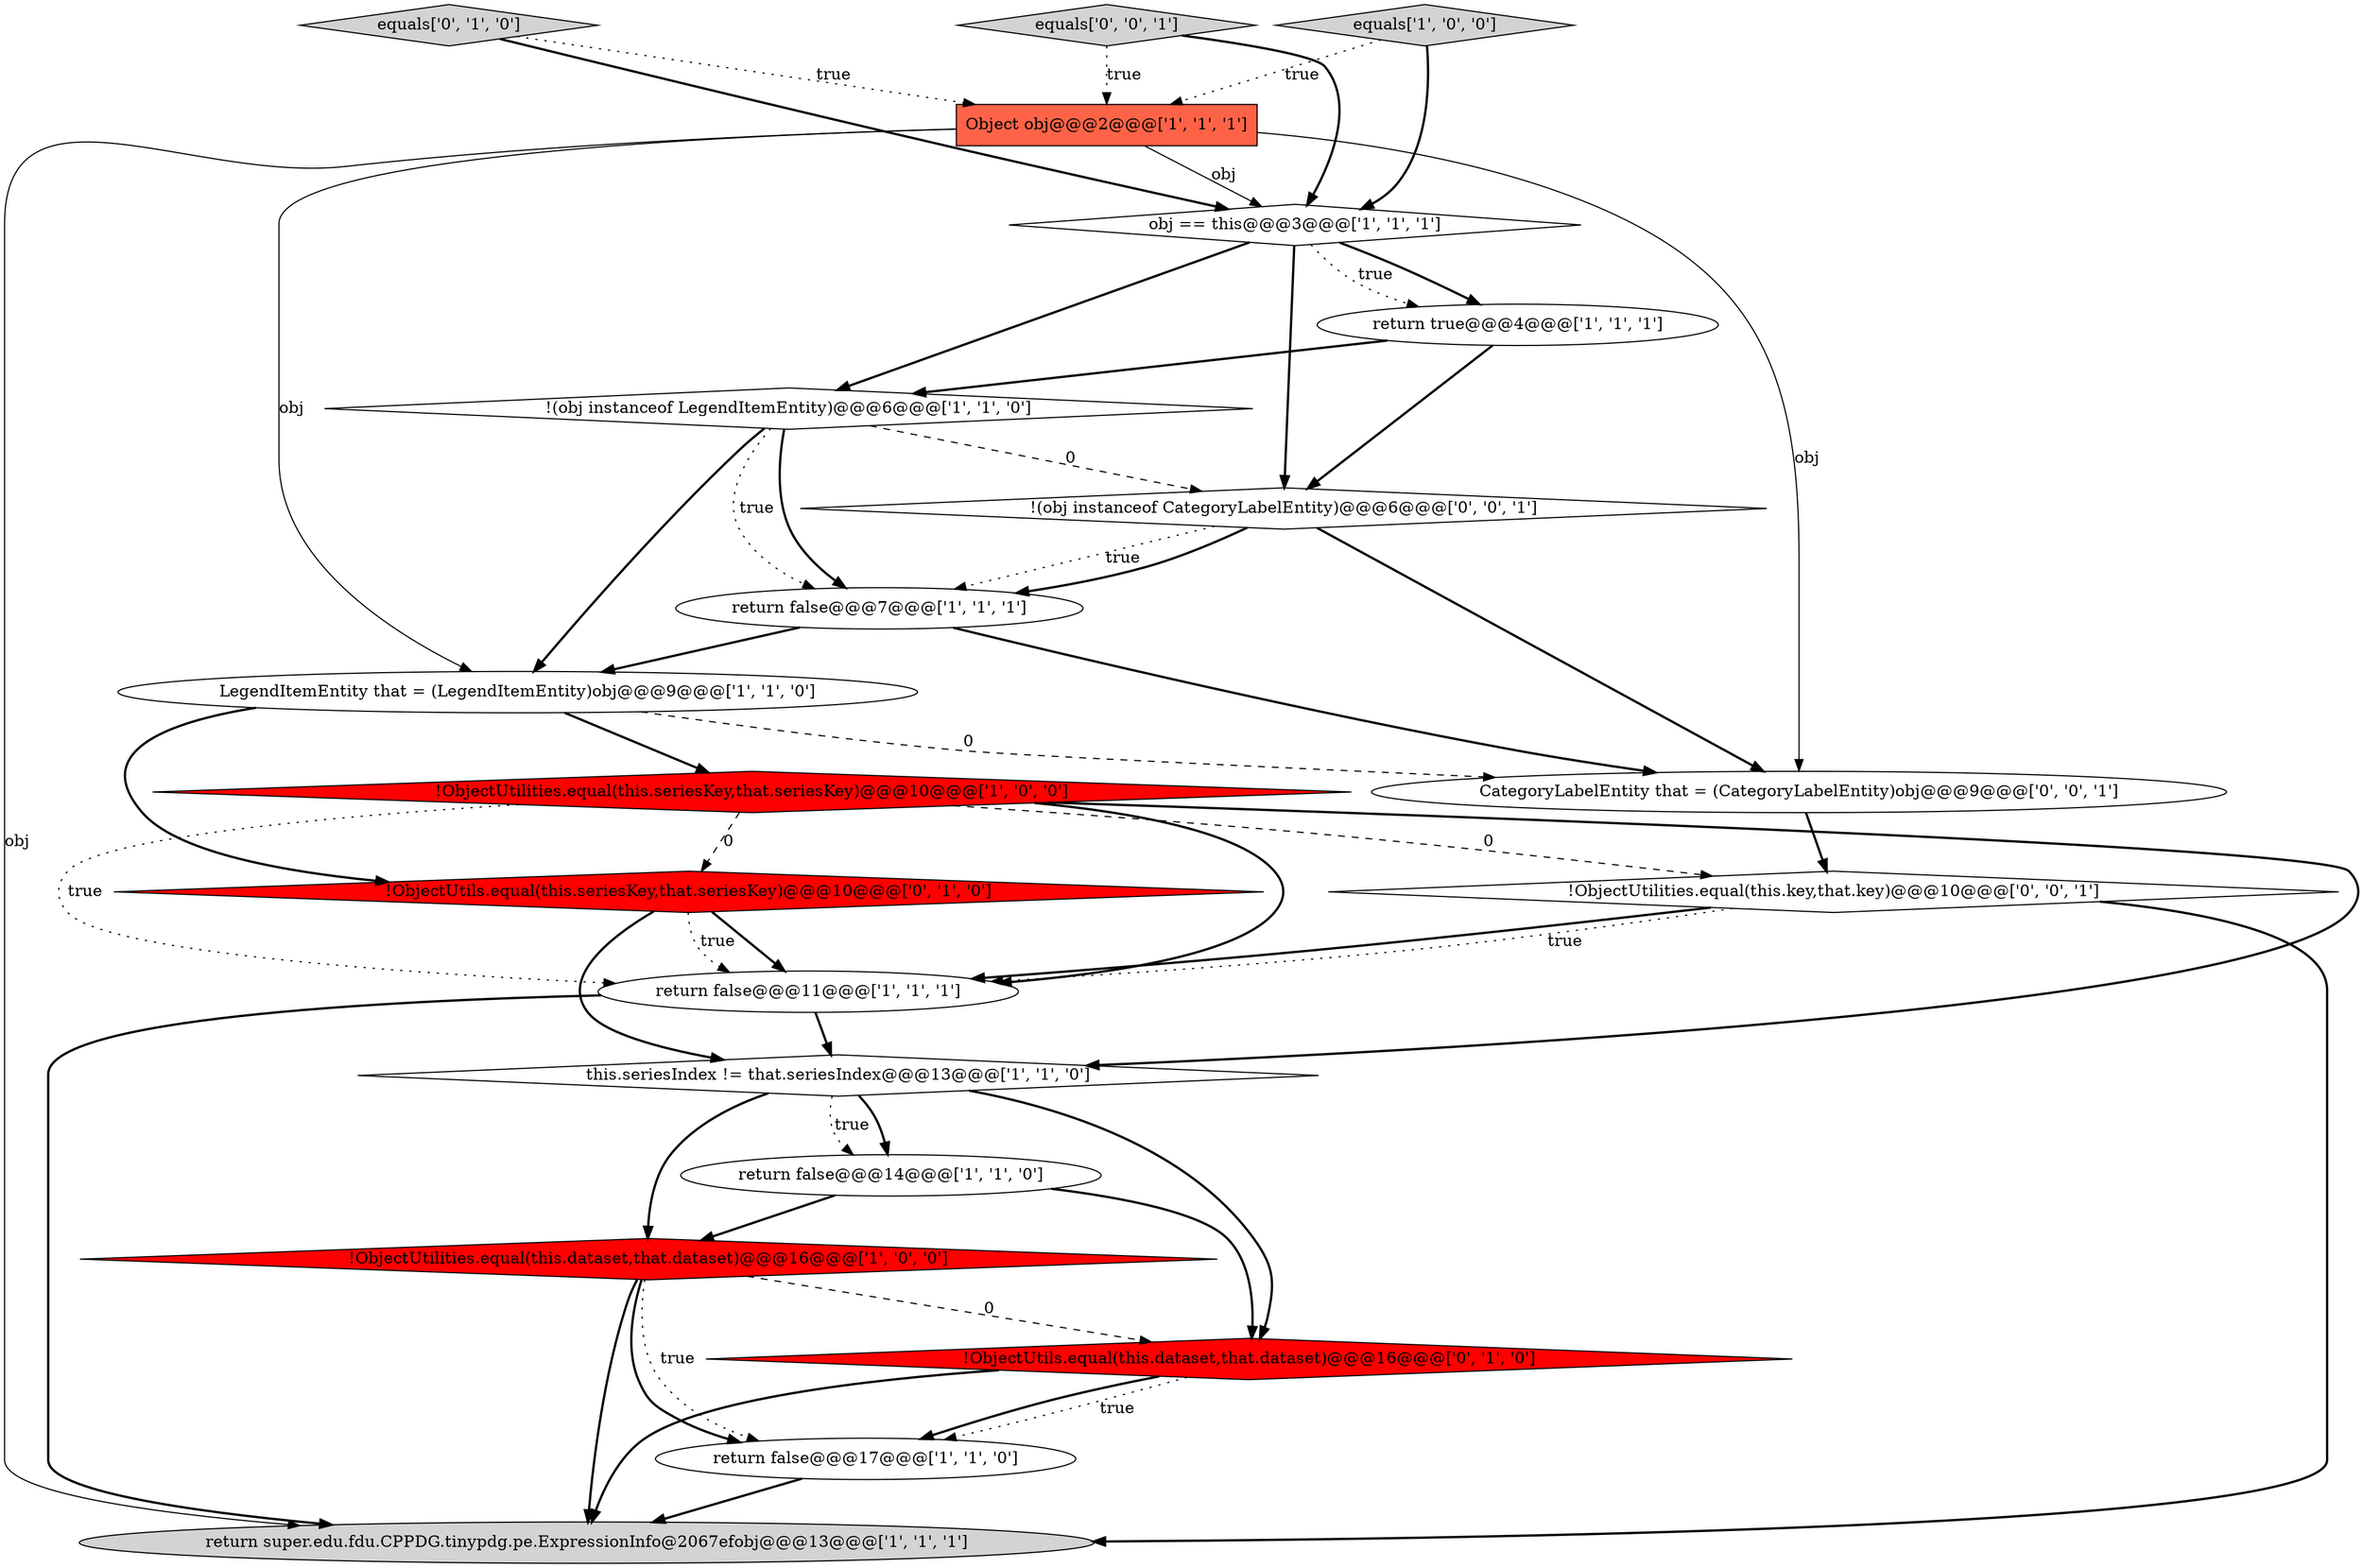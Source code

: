 digraph {
20 [style = filled, label = "CategoryLabelEntity that = (CategoryLabelEntity)obj@@@9@@@['0', '0', '1']", fillcolor = white, shape = ellipse image = "AAA0AAABBB3BBB"];
11 [style = filled, label = "LegendItemEntity that = (LegendItemEntity)obj@@@9@@@['1', '1', '0']", fillcolor = white, shape = ellipse image = "AAA0AAABBB1BBB"];
1 [style = filled, label = "return false@@@14@@@['1', '1', '0']", fillcolor = white, shape = ellipse image = "AAA0AAABBB1BBB"];
3 [style = filled, label = "equals['1', '0', '0']", fillcolor = lightgray, shape = diamond image = "AAA0AAABBB1BBB"];
12 [style = filled, label = "!ObjectUtilities.equal(this.seriesKey,that.seriesKey)@@@10@@@['1', '0', '0']", fillcolor = red, shape = diamond image = "AAA1AAABBB1BBB"];
18 [style = filled, label = "!(obj instanceof CategoryLabelEntity)@@@6@@@['0', '0', '1']", fillcolor = white, shape = diamond image = "AAA0AAABBB3BBB"];
0 [style = filled, label = "return false@@@7@@@['1', '1', '1']", fillcolor = white, shape = ellipse image = "AAA0AAABBB1BBB"];
6 [style = filled, label = "return false@@@11@@@['1', '1', '1']", fillcolor = white, shape = ellipse image = "AAA0AAABBB1BBB"];
17 [style = filled, label = "equals['0', '0', '1']", fillcolor = lightgray, shape = diamond image = "AAA0AAABBB3BBB"];
19 [style = filled, label = "!ObjectUtilities.equal(this.key,that.key)@@@10@@@['0', '0', '1']", fillcolor = white, shape = diamond image = "AAA0AAABBB3BBB"];
5 [style = filled, label = "Object obj@@@2@@@['1', '1', '1']", fillcolor = tomato, shape = box image = "AAA0AAABBB1BBB"];
8 [style = filled, label = "!(obj instanceof LegendItemEntity)@@@6@@@['1', '1', '0']", fillcolor = white, shape = diamond image = "AAA0AAABBB1BBB"];
10 [style = filled, label = "obj == this@@@3@@@['1', '1', '1']", fillcolor = white, shape = diamond image = "AAA0AAABBB1BBB"];
4 [style = filled, label = "return true@@@4@@@['1', '1', '1']", fillcolor = white, shape = ellipse image = "AAA0AAABBB1BBB"];
14 [style = filled, label = "equals['0', '1', '0']", fillcolor = lightgray, shape = diamond image = "AAA0AAABBB2BBB"];
16 [style = filled, label = "!ObjectUtils.equal(this.dataset,that.dataset)@@@16@@@['0', '1', '0']", fillcolor = red, shape = diamond image = "AAA1AAABBB2BBB"];
9 [style = filled, label = "return super.edu.fdu.CPPDG.tinypdg.pe.ExpressionInfo@2067efobj@@@13@@@['1', '1', '1']", fillcolor = lightgray, shape = ellipse image = "AAA0AAABBB1BBB"];
13 [style = filled, label = "!ObjectUtilities.equal(this.dataset,that.dataset)@@@16@@@['1', '0', '0']", fillcolor = red, shape = diamond image = "AAA1AAABBB1BBB"];
7 [style = filled, label = "return false@@@17@@@['1', '1', '0']", fillcolor = white, shape = ellipse image = "AAA0AAABBB1BBB"];
15 [style = filled, label = "!ObjectUtils.equal(this.seriesKey,that.seriesKey)@@@10@@@['0', '1', '0']", fillcolor = red, shape = diamond image = "AAA1AAABBB2BBB"];
2 [style = filled, label = "this.seriesIndex != that.seriesIndex@@@13@@@['1', '1', '0']", fillcolor = white, shape = diamond image = "AAA0AAABBB1BBB"];
17->10 [style = bold, label=""];
10->18 [style = bold, label=""];
15->2 [style = bold, label=""];
11->20 [style = dashed, label="0"];
2->1 [style = bold, label=""];
5->10 [style = solid, label="obj"];
16->7 [style = bold, label=""];
14->10 [style = bold, label=""];
0->11 [style = bold, label=""];
11->12 [style = bold, label=""];
15->6 [style = bold, label=""];
5->9 [style = solid, label="obj"];
5->20 [style = solid, label="obj"];
13->7 [style = dotted, label="true"];
4->18 [style = bold, label=""];
19->6 [style = bold, label=""];
12->6 [style = bold, label=""];
1->13 [style = bold, label=""];
11->15 [style = bold, label=""];
2->13 [style = bold, label=""];
6->2 [style = bold, label=""];
8->0 [style = bold, label=""];
7->9 [style = bold, label=""];
16->7 [style = dotted, label="true"];
3->10 [style = bold, label=""];
18->20 [style = bold, label=""];
12->2 [style = bold, label=""];
5->11 [style = solid, label="obj"];
3->5 [style = dotted, label="true"];
14->5 [style = dotted, label="true"];
12->19 [style = dashed, label="0"];
10->8 [style = bold, label=""];
19->9 [style = bold, label=""];
12->6 [style = dotted, label="true"];
2->1 [style = dotted, label="true"];
13->7 [style = bold, label=""];
1->16 [style = bold, label=""];
15->6 [style = dotted, label="true"];
10->4 [style = bold, label=""];
12->15 [style = dashed, label="0"];
18->0 [style = dotted, label="true"];
4->8 [style = bold, label=""];
8->18 [style = dashed, label="0"];
0->20 [style = bold, label=""];
8->0 [style = dotted, label="true"];
19->6 [style = dotted, label="true"];
13->9 [style = bold, label=""];
10->4 [style = dotted, label="true"];
6->9 [style = bold, label=""];
20->19 [style = bold, label=""];
8->11 [style = bold, label=""];
18->0 [style = bold, label=""];
16->9 [style = bold, label=""];
13->16 [style = dashed, label="0"];
17->5 [style = dotted, label="true"];
2->16 [style = bold, label=""];
}
